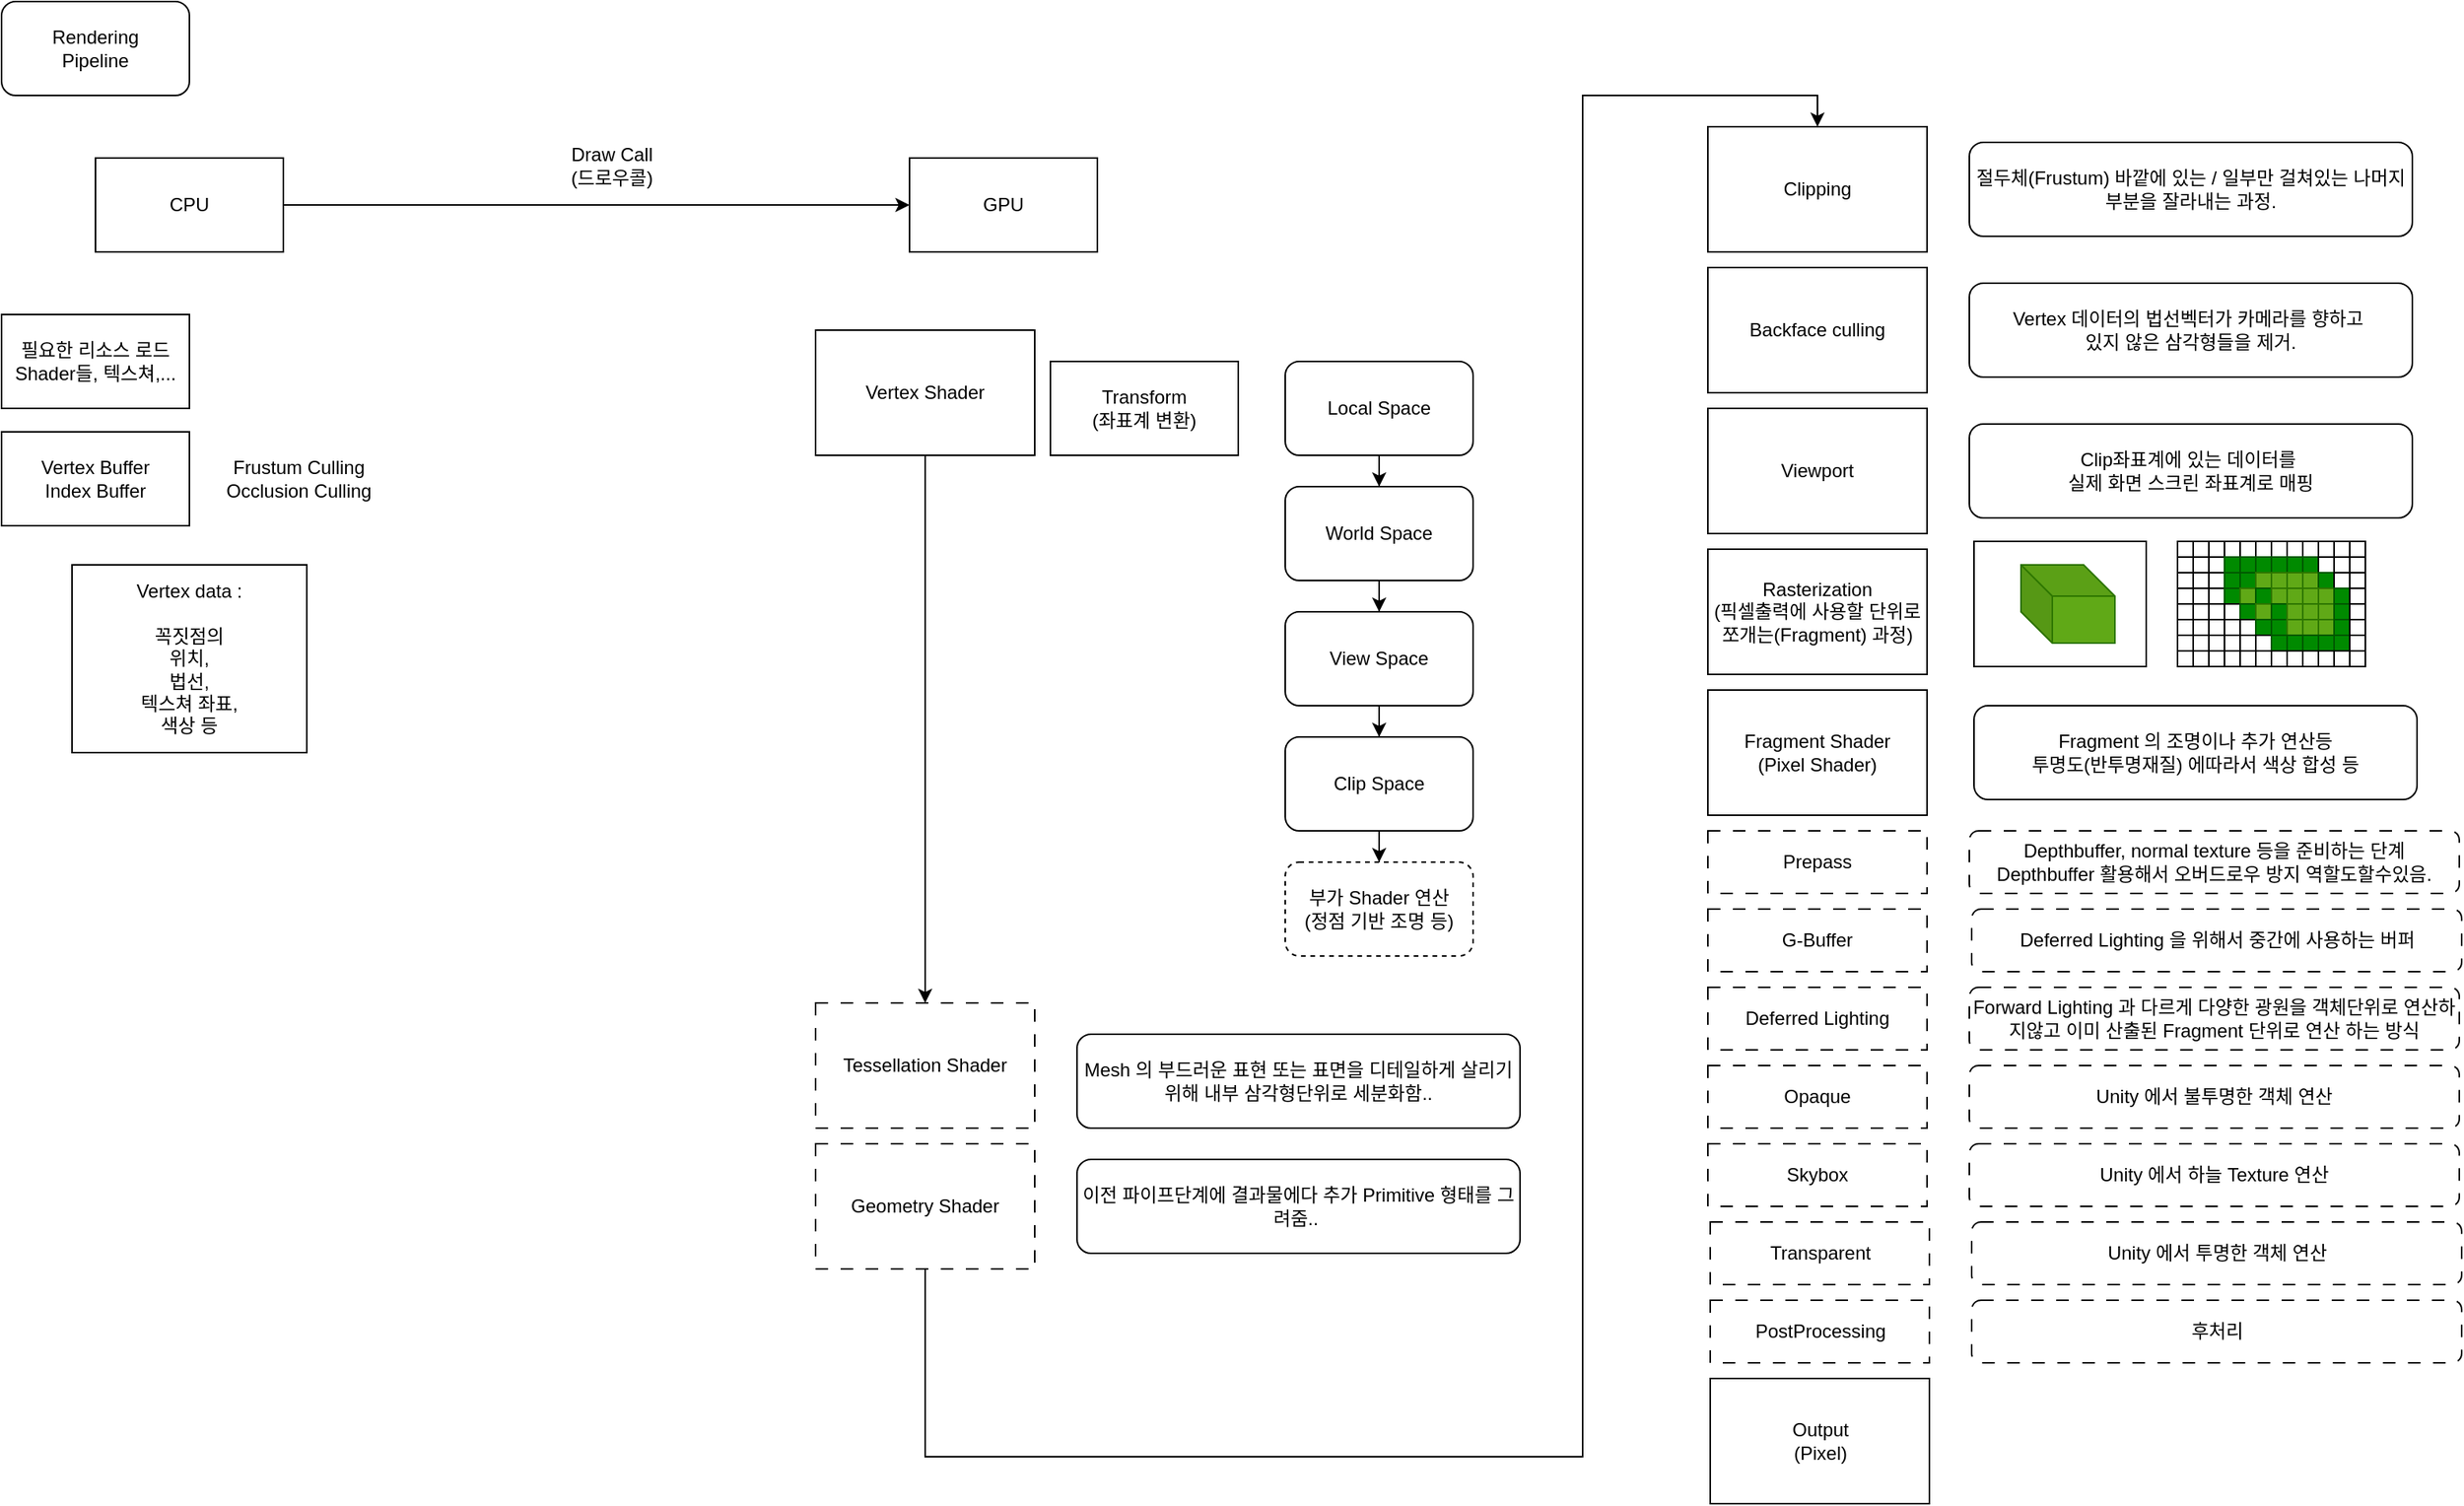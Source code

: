 <mxfile version="24.7.17">
  <diagram id="C5RBs43oDa-KdzZeNtuy" name="Page-1">
    <mxGraphModel dx="1034" dy="788" grid="1" gridSize="10" guides="1" tooltips="1" connect="1" arrows="1" fold="1" page="1" pageScale="1" pageWidth="827" pageHeight="1169" math="0" shadow="0">
      <root>
        <mxCell id="WIyWlLk6GJQsqaUBKTNV-0" />
        <mxCell id="WIyWlLk6GJQsqaUBKTNV-1" parent="WIyWlLk6GJQsqaUBKTNV-0" />
        <mxCell id="ShX5K6O42kokeJW_D6mE-34" value="" style="rounded=0;whiteSpace=wrap;html=1;" parent="WIyWlLk6GJQsqaUBKTNV-1" vertex="1">
          <mxGeometry x="1280" y="365" width="110" height="80" as="geometry" />
        </mxCell>
        <mxCell id="ShX5K6O42kokeJW_D6mE-0" value="Rendering&lt;div&gt;Pipeline&lt;/div&gt;" style="rounded=1;whiteSpace=wrap;html=1;" parent="WIyWlLk6GJQsqaUBKTNV-1" vertex="1">
          <mxGeometry x="20" y="20" width="120" height="60" as="geometry" />
        </mxCell>
        <mxCell id="ShX5K6O42kokeJW_D6mE-6" style="edgeStyle=orthogonalEdgeStyle;rounded=0;orthogonalLoop=1;jettySize=auto;html=1;entryX=0;entryY=0.5;entryDx=0;entryDy=0;" parent="WIyWlLk6GJQsqaUBKTNV-1" source="ShX5K6O42kokeJW_D6mE-1" target="ShX5K6O42kokeJW_D6mE-2" edge="1">
          <mxGeometry relative="1" as="geometry" />
        </mxCell>
        <mxCell id="ShX5K6O42kokeJW_D6mE-1" value="CPU" style="rounded=0;whiteSpace=wrap;html=1;" parent="WIyWlLk6GJQsqaUBKTNV-1" vertex="1">
          <mxGeometry x="80" y="120" width="120" height="60" as="geometry" />
        </mxCell>
        <mxCell id="ShX5K6O42kokeJW_D6mE-2" value="GPU" style="rounded=0;whiteSpace=wrap;html=1;" parent="WIyWlLk6GJQsqaUBKTNV-1" vertex="1">
          <mxGeometry x="600" y="120" width="120" height="60" as="geometry" />
        </mxCell>
        <mxCell id="ShX5K6O42kokeJW_D6mE-3" value="필요한 리소스 로드 Shader들, 텍스쳐,..." style="rounded=0;whiteSpace=wrap;html=1;" parent="WIyWlLk6GJQsqaUBKTNV-1" vertex="1">
          <mxGeometry x="20" y="220" width="120" height="60" as="geometry" />
        </mxCell>
        <mxCell id="ShX5K6O42kokeJW_D6mE-4" value="Vertex Buffer&lt;div&gt;Index Buffer&lt;/div&gt;" style="rounded=0;whiteSpace=wrap;html=1;" parent="WIyWlLk6GJQsqaUBKTNV-1" vertex="1">
          <mxGeometry x="20" y="295" width="120" height="60" as="geometry" />
        </mxCell>
        <mxCell id="ShX5K6O42kokeJW_D6mE-5" value="Frustum Culling&lt;div&gt;Occlusion Culling&lt;/div&gt;" style="text;html=1;align=center;verticalAlign=middle;whiteSpace=wrap;rounded=0;" parent="WIyWlLk6GJQsqaUBKTNV-1" vertex="1">
          <mxGeometry x="140" y="300" width="140" height="50" as="geometry" />
        </mxCell>
        <mxCell id="ShX5K6O42kokeJW_D6mE-7" value="Draw Call&lt;div&gt;(드로우콜)&lt;/div&gt;" style="text;html=1;align=center;verticalAlign=middle;whiteSpace=wrap;rounded=0;" parent="WIyWlLk6GJQsqaUBKTNV-1" vertex="1">
          <mxGeometry x="360" y="110" width="100" height="30" as="geometry" />
        </mxCell>
        <mxCell id="ShX5K6O42kokeJW_D6mE-149" style="edgeStyle=orthogonalEdgeStyle;rounded=0;orthogonalLoop=1;jettySize=auto;html=1;" parent="WIyWlLk6GJQsqaUBKTNV-1" source="ShX5K6O42kokeJW_D6mE-9" target="ShX5K6O42kokeJW_D6mE-22" edge="1">
          <mxGeometry relative="1" as="geometry" />
        </mxCell>
        <mxCell id="ShX5K6O42kokeJW_D6mE-9" value="Vertex Shader" style="rounded=0;whiteSpace=wrap;html=1;" parent="WIyWlLk6GJQsqaUBKTNV-1" vertex="1">
          <mxGeometry x="540" y="230" width="140" height="80" as="geometry" />
        </mxCell>
        <mxCell id="ShX5K6O42kokeJW_D6mE-11" value="&lt;div&gt;Vertex data :&lt;/div&gt;&lt;div&gt;&lt;br&gt;&lt;/div&gt;꼭짓점의&lt;div&gt;위치,&lt;/div&gt;&lt;div&gt;법선,&lt;/div&gt;&lt;div&gt;텍스쳐 좌표,&lt;/div&gt;&lt;div&gt;색상 등&lt;/div&gt;" style="rounded=0;whiteSpace=wrap;html=1;" parent="WIyWlLk6GJQsqaUBKTNV-1" vertex="1">
          <mxGeometry x="65" y="380" width="150" height="120" as="geometry" />
        </mxCell>
        <mxCell id="ShX5K6O42kokeJW_D6mE-12" value="Transform&lt;div&gt;(좌표계 변환)&lt;/div&gt;" style="rounded=0;whiteSpace=wrap;html=1;" parent="WIyWlLk6GJQsqaUBKTNV-1" vertex="1">
          <mxGeometry x="690" y="250" width="120" height="60" as="geometry" />
        </mxCell>
        <mxCell id="ShX5K6O42kokeJW_D6mE-15" style="edgeStyle=orthogonalEdgeStyle;rounded=0;orthogonalLoop=1;jettySize=auto;html=1;" parent="WIyWlLk6GJQsqaUBKTNV-1" source="ShX5K6O42kokeJW_D6mE-13" target="ShX5K6O42kokeJW_D6mE-14" edge="1">
          <mxGeometry relative="1" as="geometry" />
        </mxCell>
        <mxCell id="ShX5K6O42kokeJW_D6mE-13" value="Local Space" style="rounded=1;whiteSpace=wrap;html=1;" parent="WIyWlLk6GJQsqaUBKTNV-1" vertex="1">
          <mxGeometry x="840" y="250" width="120" height="60" as="geometry" />
        </mxCell>
        <mxCell id="ShX5K6O42kokeJW_D6mE-17" style="edgeStyle=orthogonalEdgeStyle;rounded=0;orthogonalLoop=1;jettySize=auto;html=1;" parent="WIyWlLk6GJQsqaUBKTNV-1" source="ShX5K6O42kokeJW_D6mE-14" target="ShX5K6O42kokeJW_D6mE-16" edge="1">
          <mxGeometry relative="1" as="geometry" />
        </mxCell>
        <mxCell id="ShX5K6O42kokeJW_D6mE-14" value="World Space" style="rounded=1;whiteSpace=wrap;html=1;" parent="WIyWlLk6GJQsqaUBKTNV-1" vertex="1">
          <mxGeometry x="840" y="330" width="120" height="60" as="geometry" />
        </mxCell>
        <mxCell id="ShX5K6O42kokeJW_D6mE-19" style="edgeStyle=orthogonalEdgeStyle;rounded=0;orthogonalLoop=1;jettySize=auto;html=1;entryX=0.5;entryY=0;entryDx=0;entryDy=0;" parent="WIyWlLk6GJQsqaUBKTNV-1" source="ShX5K6O42kokeJW_D6mE-16" target="ShX5K6O42kokeJW_D6mE-18" edge="1">
          <mxGeometry relative="1" as="geometry" />
        </mxCell>
        <mxCell id="ShX5K6O42kokeJW_D6mE-16" value="View Space" style="rounded=1;whiteSpace=wrap;html=1;" parent="WIyWlLk6GJQsqaUBKTNV-1" vertex="1">
          <mxGeometry x="840" y="410" width="120" height="60" as="geometry" />
        </mxCell>
        <mxCell id="ShX5K6O42kokeJW_D6mE-21" style="edgeStyle=orthogonalEdgeStyle;rounded=0;orthogonalLoop=1;jettySize=auto;html=1;" parent="WIyWlLk6GJQsqaUBKTNV-1" source="ShX5K6O42kokeJW_D6mE-18" target="ShX5K6O42kokeJW_D6mE-20" edge="1">
          <mxGeometry relative="1" as="geometry" />
        </mxCell>
        <mxCell id="ShX5K6O42kokeJW_D6mE-18" value="Clip Space" style="rounded=1;whiteSpace=wrap;html=1;" parent="WIyWlLk6GJQsqaUBKTNV-1" vertex="1">
          <mxGeometry x="840" y="490" width="120" height="60" as="geometry" />
        </mxCell>
        <mxCell id="ShX5K6O42kokeJW_D6mE-20" value="부가 Shader 연산&lt;div&gt;(정점 기반 조명 등)&lt;/div&gt;" style="rounded=1;whiteSpace=wrap;html=1;dashed=1;" parent="WIyWlLk6GJQsqaUBKTNV-1" vertex="1">
          <mxGeometry x="840" y="570" width="120" height="60" as="geometry" />
        </mxCell>
        <mxCell id="ShX5K6O42kokeJW_D6mE-22" value="Tessellation Shader" style="rounded=0;whiteSpace=wrap;html=1;dashed=1;dashPattern=8 8;" parent="WIyWlLk6GJQsqaUBKTNV-1" vertex="1">
          <mxGeometry x="540" y="660" width="140" height="80" as="geometry" />
        </mxCell>
        <mxCell id="ShX5K6O42kokeJW_D6mE-23" value="Mesh 의 부드러운 표현 또는 표면을 디테일하게 살리기위해 내부 삼각형단위로 세분화함.." style="rounded=1;whiteSpace=wrap;html=1;" parent="WIyWlLk6GJQsqaUBKTNV-1" vertex="1">
          <mxGeometry x="707" y="680" width="283" height="60" as="geometry" />
        </mxCell>
        <mxCell id="ShX5K6O42kokeJW_D6mE-150" style="edgeStyle=orthogonalEdgeStyle;rounded=0;orthogonalLoop=1;jettySize=auto;html=1;entryX=0.5;entryY=0;entryDx=0;entryDy=0;" parent="WIyWlLk6GJQsqaUBKTNV-1" source="ShX5K6O42kokeJW_D6mE-24" target="ShX5K6O42kokeJW_D6mE-26" edge="1">
          <mxGeometry relative="1" as="geometry">
            <Array as="points">
              <mxPoint x="610" y="950" />
              <mxPoint x="1030" y="950" />
              <mxPoint x="1030" y="80" />
              <mxPoint x="1180" y="80" />
            </Array>
          </mxGeometry>
        </mxCell>
        <mxCell id="ShX5K6O42kokeJW_D6mE-24" value="Geometry Shader" style="rounded=0;whiteSpace=wrap;html=1;dashed=1;dashPattern=8 8;" parent="WIyWlLk6GJQsqaUBKTNV-1" vertex="1">
          <mxGeometry x="540" y="750" width="140" height="80" as="geometry" />
        </mxCell>
        <mxCell id="ShX5K6O42kokeJW_D6mE-25" value="이전 파이프단계에 결과물에다 추가 Primitive 형태를 그려줌..&amp;nbsp;" style="rounded=1;whiteSpace=wrap;html=1;" parent="WIyWlLk6GJQsqaUBKTNV-1" vertex="1">
          <mxGeometry x="707" y="760" width="283" height="60" as="geometry" />
        </mxCell>
        <mxCell id="ShX5K6O42kokeJW_D6mE-26" value="Clipping" style="rounded=0;whiteSpace=wrap;html=1;" parent="WIyWlLk6GJQsqaUBKTNV-1" vertex="1">
          <mxGeometry x="1110" y="100" width="140" height="80" as="geometry" />
        </mxCell>
        <mxCell id="ShX5K6O42kokeJW_D6mE-27" value="절두체(Frustum) 바깥에 있는 / 일부만 걸쳐있는 나머지 부분을 잘라내는 과정." style="rounded=1;whiteSpace=wrap;html=1;" parent="WIyWlLk6GJQsqaUBKTNV-1" vertex="1">
          <mxGeometry x="1277" y="110" width="283" height="60" as="geometry" />
        </mxCell>
        <mxCell id="ShX5K6O42kokeJW_D6mE-28" value="Backface culling" style="rounded=0;whiteSpace=wrap;html=1;" parent="WIyWlLk6GJQsqaUBKTNV-1" vertex="1">
          <mxGeometry x="1110" y="190" width="140" height="80" as="geometry" />
        </mxCell>
        <mxCell id="ShX5K6O42kokeJW_D6mE-29" value="Vertex 데이터의 법선벡터가 카메라를 향하고&amp;nbsp;&lt;div&gt;있지 않은 삼각형들을 제거.&lt;/div&gt;" style="rounded=1;whiteSpace=wrap;html=1;" parent="WIyWlLk6GJQsqaUBKTNV-1" vertex="1">
          <mxGeometry x="1277" y="200" width="283" height="60" as="geometry" />
        </mxCell>
        <mxCell id="ShX5K6O42kokeJW_D6mE-30" value="Viewport" style="rounded=0;whiteSpace=wrap;html=1;" parent="WIyWlLk6GJQsqaUBKTNV-1" vertex="1">
          <mxGeometry x="1110" y="280" width="140" height="80" as="geometry" />
        </mxCell>
        <mxCell id="ShX5K6O42kokeJW_D6mE-31" value="Clip좌표계에 있는 데이터를&amp;nbsp;&lt;div&gt;실제 화면 스크린 좌표계로 매핑&lt;/div&gt;" style="rounded=1;whiteSpace=wrap;html=1;" parent="WIyWlLk6GJQsqaUBKTNV-1" vertex="1">
          <mxGeometry x="1277" y="290" width="283" height="60" as="geometry" />
        </mxCell>
        <mxCell id="ShX5K6O42kokeJW_D6mE-32" value="Rasterization&lt;div&gt;(픽셀출력에 사용할 단위로 쪼개는(Fragment) 과정)&lt;/div&gt;" style="rounded=0;whiteSpace=wrap;html=1;" parent="WIyWlLk6GJQsqaUBKTNV-1" vertex="1">
          <mxGeometry x="1110" y="370" width="140" height="80" as="geometry" />
        </mxCell>
        <mxCell id="ShX5K6O42kokeJW_D6mE-33" value="" style="shape=cube;whiteSpace=wrap;html=1;boundedLbl=1;backgroundOutline=1;darkOpacity=0.05;darkOpacity2=0.1;size=20;fillColor=#60a917;fontColor=#ffffff;strokeColor=#2D7600;" parent="WIyWlLk6GJQsqaUBKTNV-1" vertex="1">
          <mxGeometry x="1310" y="380" width="60" height="50" as="geometry" />
        </mxCell>
        <mxCell id="ShX5K6O42kokeJW_D6mE-35" value="" style="whiteSpace=wrap;html=1;aspect=fixed;" parent="WIyWlLk6GJQsqaUBKTNV-1" vertex="1">
          <mxGeometry x="1410" y="365" width="10" height="10" as="geometry" />
        </mxCell>
        <mxCell id="ShX5K6O42kokeJW_D6mE-36" value="" style="whiteSpace=wrap;html=1;aspect=fixed;" parent="WIyWlLk6GJQsqaUBKTNV-1" vertex="1">
          <mxGeometry x="1420" y="365" width="10" height="10" as="geometry" />
        </mxCell>
        <mxCell id="ShX5K6O42kokeJW_D6mE-37" value="" style="whiteSpace=wrap;html=1;aspect=fixed;" parent="WIyWlLk6GJQsqaUBKTNV-1" vertex="1">
          <mxGeometry x="1430" y="365" width="10" height="10" as="geometry" />
        </mxCell>
        <mxCell id="ShX5K6O42kokeJW_D6mE-38" value="" style="whiteSpace=wrap;html=1;aspect=fixed;" parent="WIyWlLk6GJQsqaUBKTNV-1" vertex="1">
          <mxGeometry x="1440" y="365" width="10" height="10" as="geometry" />
        </mxCell>
        <mxCell id="ShX5K6O42kokeJW_D6mE-39" value="" style="whiteSpace=wrap;html=1;aspect=fixed;" parent="WIyWlLk6GJQsqaUBKTNV-1" vertex="1">
          <mxGeometry x="1450" y="365" width="10" height="10" as="geometry" />
        </mxCell>
        <mxCell id="ShX5K6O42kokeJW_D6mE-40" value="" style="whiteSpace=wrap;html=1;aspect=fixed;" parent="WIyWlLk6GJQsqaUBKTNV-1" vertex="1">
          <mxGeometry x="1460" y="365" width="10" height="10" as="geometry" />
        </mxCell>
        <mxCell id="ShX5K6O42kokeJW_D6mE-41" value="" style="whiteSpace=wrap;html=1;aspect=fixed;" parent="WIyWlLk6GJQsqaUBKTNV-1" vertex="1">
          <mxGeometry x="1470" y="365" width="10" height="10" as="geometry" />
        </mxCell>
        <mxCell id="ShX5K6O42kokeJW_D6mE-42" value="" style="whiteSpace=wrap;html=1;aspect=fixed;" parent="WIyWlLk6GJQsqaUBKTNV-1" vertex="1">
          <mxGeometry x="1480" y="365" width="10" height="10" as="geometry" />
        </mxCell>
        <mxCell id="ShX5K6O42kokeJW_D6mE-43" value="" style="whiteSpace=wrap;html=1;aspect=fixed;" parent="WIyWlLk6GJQsqaUBKTNV-1" vertex="1">
          <mxGeometry x="1490" y="365" width="10" height="10" as="geometry" />
        </mxCell>
        <mxCell id="ShX5K6O42kokeJW_D6mE-44" value="" style="whiteSpace=wrap;html=1;aspect=fixed;" parent="WIyWlLk6GJQsqaUBKTNV-1" vertex="1">
          <mxGeometry x="1500" y="365" width="10" height="10" as="geometry" />
        </mxCell>
        <mxCell id="ShX5K6O42kokeJW_D6mE-45" value="" style="whiteSpace=wrap;html=1;aspect=fixed;" parent="WIyWlLk6GJQsqaUBKTNV-1" vertex="1">
          <mxGeometry x="1510" y="365" width="10" height="10" as="geometry" />
        </mxCell>
        <mxCell id="ShX5K6O42kokeJW_D6mE-46" value="" style="whiteSpace=wrap;html=1;aspect=fixed;" parent="WIyWlLk6GJQsqaUBKTNV-1" vertex="1">
          <mxGeometry x="1520" y="365" width="10" height="10" as="geometry" />
        </mxCell>
        <mxCell id="ShX5K6O42kokeJW_D6mE-47" value="" style="whiteSpace=wrap;html=1;aspect=fixed;" parent="WIyWlLk6GJQsqaUBKTNV-1" vertex="1">
          <mxGeometry x="1410" y="375" width="10" height="10" as="geometry" />
        </mxCell>
        <mxCell id="ShX5K6O42kokeJW_D6mE-48" value="" style="whiteSpace=wrap;html=1;aspect=fixed;" parent="WIyWlLk6GJQsqaUBKTNV-1" vertex="1">
          <mxGeometry x="1420" y="375" width="10" height="10" as="geometry" />
        </mxCell>
        <mxCell id="ShX5K6O42kokeJW_D6mE-49" value="" style="whiteSpace=wrap;html=1;aspect=fixed;" parent="WIyWlLk6GJQsqaUBKTNV-1" vertex="1">
          <mxGeometry x="1430" y="375" width="10" height="10" as="geometry" />
        </mxCell>
        <mxCell id="ShX5K6O42kokeJW_D6mE-50" value="" style="whiteSpace=wrap;html=1;aspect=fixed;fillColor=#008a00;fontColor=#ffffff;strokeColor=#005700;" parent="WIyWlLk6GJQsqaUBKTNV-1" vertex="1">
          <mxGeometry x="1440" y="375" width="10" height="10" as="geometry" />
        </mxCell>
        <mxCell id="ShX5K6O42kokeJW_D6mE-51" value="" style="whiteSpace=wrap;html=1;aspect=fixed;fillColor=#008a00;fontColor=#ffffff;strokeColor=#005700;" parent="WIyWlLk6GJQsqaUBKTNV-1" vertex="1">
          <mxGeometry x="1450" y="375" width="10" height="10" as="geometry" />
        </mxCell>
        <mxCell id="ShX5K6O42kokeJW_D6mE-52" value="" style="whiteSpace=wrap;html=1;aspect=fixed;fillColor=#008a00;fontColor=#ffffff;strokeColor=#005700;" parent="WIyWlLk6GJQsqaUBKTNV-1" vertex="1">
          <mxGeometry x="1460" y="375" width="10" height="10" as="geometry" />
        </mxCell>
        <mxCell id="ShX5K6O42kokeJW_D6mE-53" value="" style="whiteSpace=wrap;html=1;aspect=fixed;fillColor=#008a00;fontColor=#ffffff;strokeColor=#005700;" parent="WIyWlLk6GJQsqaUBKTNV-1" vertex="1">
          <mxGeometry x="1470" y="375" width="10" height="10" as="geometry" />
        </mxCell>
        <mxCell id="ShX5K6O42kokeJW_D6mE-54" value="" style="whiteSpace=wrap;html=1;aspect=fixed;fillColor=#008a00;fontColor=#ffffff;strokeColor=#005700;" parent="WIyWlLk6GJQsqaUBKTNV-1" vertex="1">
          <mxGeometry x="1480" y="375" width="10" height="10" as="geometry" />
        </mxCell>
        <mxCell id="ShX5K6O42kokeJW_D6mE-55" value="" style="whiteSpace=wrap;html=1;aspect=fixed;fillColor=#008a00;fontColor=#ffffff;strokeColor=#005700;" parent="WIyWlLk6GJQsqaUBKTNV-1" vertex="1">
          <mxGeometry x="1490" y="375" width="10" height="10" as="geometry" />
        </mxCell>
        <mxCell id="ShX5K6O42kokeJW_D6mE-56" value="" style="whiteSpace=wrap;html=1;aspect=fixed;" parent="WIyWlLk6GJQsqaUBKTNV-1" vertex="1">
          <mxGeometry x="1500" y="375" width="10" height="10" as="geometry" />
        </mxCell>
        <mxCell id="ShX5K6O42kokeJW_D6mE-57" value="" style="whiteSpace=wrap;html=1;aspect=fixed;" parent="WIyWlLk6GJQsqaUBKTNV-1" vertex="1">
          <mxGeometry x="1510" y="375" width="10" height="10" as="geometry" />
        </mxCell>
        <mxCell id="ShX5K6O42kokeJW_D6mE-58" value="" style="whiteSpace=wrap;html=1;aspect=fixed;" parent="WIyWlLk6GJQsqaUBKTNV-1" vertex="1">
          <mxGeometry x="1520" y="375" width="10" height="10" as="geometry" />
        </mxCell>
        <mxCell id="ShX5K6O42kokeJW_D6mE-59" value="" style="whiteSpace=wrap;html=1;aspect=fixed;" parent="WIyWlLk6GJQsqaUBKTNV-1" vertex="1">
          <mxGeometry x="1410" y="385" width="10" height="10" as="geometry" />
        </mxCell>
        <mxCell id="ShX5K6O42kokeJW_D6mE-60" value="" style="whiteSpace=wrap;html=1;aspect=fixed;" parent="WIyWlLk6GJQsqaUBKTNV-1" vertex="1">
          <mxGeometry x="1420" y="385" width="10" height="10" as="geometry" />
        </mxCell>
        <mxCell id="ShX5K6O42kokeJW_D6mE-61" value="" style="whiteSpace=wrap;html=1;aspect=fixed;" parent="WIyWlLk6GJQsqaUBKTNV-1" vertex="1">
          <mxGeometry x="1430" y="385" width="10" height="10" as="geometry" />
        </mxCell>
        <mxCell id="ShX5K6O42kokeJW_D6mE-62" value="" style="whiteSpace=wrap;html=1;aspect=fixed;fillColor=#008a00;fontColor=#ffffff;strokeColor=#005700;" parent="WIyWlLk6GJQsqaUBKTNV-1" vertex="1">
          <mxGeometry x="1440" y="385" width="10" height="10" as="geometry" />
        </mxCell>
        <mxCell id="ShX5K6O42kokeJW_D6mE-63" value="" style="whiteSpace=wrap;html=1;aspect=fixed;fillColor=#008a00;fontColor=#ffffff;strokeColor=#005700;" parent="WIyWlLk6GJQsqaUBKTNV-1" vertex="1">
          <mxGeometry x="1450" y="385" width="10" height="10" as="geometry" />
        </mxCell>
        <mxCell id="ShX5K6O42kokeJW_D6mE-64" value="" style="whiteSpace=wrap;html=1;aspect=fixed;fillColor=#60a917;fontColor=#ffffff;strokeColor=#2D7600;" parent="WIyWlLk6GJQsqaUBKTNV-1" vertex="1">
          <mxGeometry x="1460" y="385" width="10" height="10" as="geometry" />
        </mxCell>
        <mxCell id="ShX5K6O42kokeJW_D6mE-65" value="" style="whiteSpace=wrap;html=1;aspect=fixed;fillColor=#60a917;fontColor=#ffffff;strokeColor=#2D7600;" parent="WIyWlLk6GJQsqaUBKTNV-1" vertex="1">
          <mxGeometry x="1470" y="385" width="10" height="10" as="geometry" />
        </mxCell>
        <mxCell id="ShX5K6O42kokeJW_D6mE-66" value="" style="whiteSpace=wrap;html=1;aspect=fixed;fillColor=#60a917;fontColor=#ffffff;strokeColor=#2D7600;" parent="WIyWlLk6GJQsqaUBKTNV-1" vertex="1">
          <mxGeometry x="1480" y="385" width="10" height="10" as="geometry" />
        </mxCell>
        <mxCell id="ShX5K6O42kokeJW_D6mE-67" value="" style="whiteSpace=wrap;html=1;aspect=fixed;fillColor=#60a917;fontColor=#ffffff;strokeColor=#2D7600;" parent="WIyWlLk6GJQsqaUBKTNV-1" vertex="1">
          <mxGeometry x="1490" y="385" width="10" height="10" as="geometry" />
        </mxCell>
        <mxCell id="ShX5K6O42kokeJW_D6mE-68" value="" style="whiteSpace=wrap;html=1;aspect=fixed;fillColor=#008a00;fontColor=#ffffff;strokeColor=#005700;" parent="WIyWlLk6GJQsqaUBKTNV-1" vertex="1">
          <mxGeometry x="1500" y="385" width="10" height="10" as="geometry" />
        </mxCell>
        <mxCell id="ShX5K6O42kokeJW_D6mE-69" value="" style="whiteSpace=wrap;html=1;aspect=fixed;" parent="WIyWlLk6GJQsqaUBKTNV-1" vertex="1">
          <mxGeometry x="1510" y="385" width="10" height="10" as="geometry" />
        </mxCell>
        <mxCell id="ShX5K6O42kokeJW_D6mE-70" value="" style="whiteSpace=wrap;html=1;aspect=fixed;" parent="WIyWlLk6GJQsqaUBKTNV-1" vertex="1">
          <mxGeometry x="1520" y="385" width="10" height="10" as="geometry" />
        </mxCell>
        <mxCell id="ShX5K6O42kokeJW_D6mE-71" value="" style="whiteSpace=wrap;html=1;aspect=fixed;" parent="WIyWlLk6GJQsqaUBKTNV-1" vertex="1">
          <mxGeometry x="1410" y="395" width="10" height="10" as="geometry" />
        </mxCell>
        <mxCell id="ShX5K6O42kokeJW_D6mE-72" value="" style="whiteSpace=wrap;html=1;aspect=fixed;" parent="WIyWlLk6GJQsqaUBKTNV-1" vertex="1">
          <mxGeometry x="1420" y="395" width="10" height="10" as="geometry" />
        </mxCell>
        <mxCell id="ShX5K6O42kokeJW_D6mE-73" value="" style="whiteSpace=wrap;html=1;aspect=fixed;" parent="WIyWlLk6GJQsqaUBKTNV-1" vertex="1">
          <mxGeometry x="1430" y="395" width="10" height="10" as="geometry" />
        </mxCell>
        <mxCell id="ShX5K6O42kokeJW_D6mE-74" value="" style="whiteSpace=wrap;html=1;aspect=fixed;fillColor=#008a00;fontColor=#ffffff;strokeColor=#005700;" parent="WIyWlLk6GJQsqaUBKTNV-1" vertex="1">
          <mxGeometry x="1440" y="395" width="10" height="10" as="geometry" />
        </mxCell>
        <mxCell id="ShX5K6O42kokeJW_D6mE-75" value="" style="whiteSpace=wrap;html=1;aspect=fixed;fillColor=#60a917;fontColor=#ffffff;strokeColor=#2D7600;" parent="WIyWlLk6GJQsqaUBKTNV-1" vertex="1">
          <mxGeometry x="1450" y="395" width="10" height="10" as="geometry" />
        </mxCell>
        <mxCell id="ShX5K6O42kokeJW_D6mE-76" value="" style="whiteSpace=wrap;html=1;aspect=fixed;fillColor=#008a00;fontColor=#ffffff;strokeColor=#005700;" parent="WIyWlLk6GJQsqaUBKTNV-1" vertex="1">
          <mxGeometry x="1460" y="395" width="10" height="10" as="geometry" />
        </mxCell>
        <mxCell id="ShX5K6O42kokeJW_D6mE-77" value="" style="whiteSpace=wrap;html=1;aspect=fixed;fillColor=#60a917;fontColor=#ffffff;strokeColor=#2D7600;" parent="WIyWlLk6GJQsqaUBKTNV-1" vertex="1">
          <mxGeometry x="1470" y="395" width="10" height="10" as="geometry" />
        </mxCell>
        <mxCell id="ShX5K6O42kokeJW_D6mE-78" value="" style="whiteSpace=wrap;html=1;aspect=fixed;fillColor=#60a917;fontColor=#ffffff;strokeColor=#2D7600;" parent="WIyWlLk6GJQsqaUBKTNV-1" vertex="1">
          <mxGeometry x="1480" y="395" width="10" height="10" as="geometry" />
        </mxCell>
        <mxCell id="ShX5K6O42kokeJW_D6mE-79" value="" style="whiteSpace=wrap;html=1;aspect=fixed;fillColor=#60a917;fontColor=#ffffff;strokeColor=#2D7600;" parent="WIyWlLk6GJQsqaUBKTNV-1" vertex="1">
          <mxGeometry x="1490" y="395" width="10" height="10" as="geometry" />
        </mxCell>
        <mxCell id="ShX5K6O42kokeJW_D6mE-80" value="" style="whiteSpace=wrap;html=1;aspect=fixed;fillColor=#60a917;fontColor=#ffffff;strokeColor=#2D7600;" parent="WIyWlLk6GJQsqaUBKTNV-1" vertex="1">
          <mxGeometry x="1500" y="395" width="10" height="10" as="geometry" />
        </mxCell>
        <mxCell id="ShX5K6O42kokeJW_D6mE-81" value="" style="whiteSpace=wrap;html=1;aspect=fixed;fillColor=#008a00;fontColor=#ffffff;strokeColor=#005700;" parent="WIyWlLk6GJQsqaUBKTNV-1" vertex="1">
          <mxGeometry x="1510" y="395" width="10" height="10" as="geometry" />
        </mxCell>
        <mxCell id="ShX5K6O42kokeJW_D6mE-82" value="" style="whiteSpace=wrap;html=1;aspect=fixed;" parent="WIyWlLk6GJQsqaUBKTNV-1" vertex="1">
          <mxGeometry x="1520" y="395" width="10" height="10" as="geometry" />
        </mxCell>
        <mxCell id="ShX5K6O42kokeJW_D6mE-83" value="" style="whiteSpace=wrap;html=1;aspect=fixed;" parent="WIyWlLk6GJQsqaUBKTNV-1" vertex="1">
          <mxGeometry x="1410" y="405" width="10" height="10" as="geometry" />
        </mxCell>
        <mxCell id="ShX5K6O42kokeJW_D6mE-84" value="" style="whiteSpace=wrap;html=1;aspect=fixed;" parent="WIyWlLk6GJQsqaUBKTNV-1" vertex="1">
          <mxGeometry x="1420" y="405" width="10" height="10" as="geometry" />
        </mxCell>
        <mxCell id="ShX5K6O42kokeJW_D6mE-85" value="" style="whiteSpace=wrap;html=1;aspect=fixed;" parent="WIyWlLk6GJQsqaUBKTNV-1" vertex="1">
          <mxGeometry x="1430" y="405" width="10" height="10" as="geometry" />
        </mxCell>
        <mxCell id="ShX5K6O42kokeJW_D6mE-86" value="" style="whiteSpace=wrap;html=1;aspect=fixed;" parent="WIyWlLk6GJQsqaUBKTNV-1" vertex="1">
          <mxGeometry x="1440" y="405" width="10" height="10" as="geometry" />
        </mxCell>
        <mxCell id="ShX5K6O42kokeJW_D6mE-87" value="" style="whiteSpace=wrap;html=1;aspect=fixed;fillColor=#008a00;fontColor=#ffffff;strokeColor=#005700;" parent="WIyWlLk6GJQsqaUBKTNV-1" vertex="1">
          <mxGeometry x="1450" y="405" width="10" height="10" as="geometry" />
        </mxCell>
        <mxCell id="ShX5K6O42kokeJW_D6mE-88" value="" style="whiteSpace=wrap;html=1;aspect=fixed;fillColor=#60a917;fontColor=#ffffff;strokeColor=#2D7600;" parent="WIyWlLk6GJQsqaUBKTNV-1" vertex="1">
          <mxGeometry x="1460" y="405" width="10" height="10" as="geometry" />
        </mxCell>
        <mxCell id="ShX5K6O42kokeJW_D6mE-89" value="" style="whiteSpace=wrap;html=1;aspect=fixed;fillColor=#008a00;fontColor=#ffffff;strokeColor=#005700;" parent="WIyWlLk6GJQsqaUBKTNV-1" vertex="1">
          <mxGeometry x="1470" y="405" width="10" height="10" as="geometry" />
        </mxCell>
        <mxCell id="ShX5K6O42kokeJW_D6mE-90" value="" style="whiteSpace=wrap;html=1;aspect=fixed;fillColor=#60a917;fontColor=#ffffff;strokeColor=#2D7600;" parent="WIyWlLk6GJQsqaUBKTNV-1" vertex="1">
          <mxGeometry x="1480" y="405" width="10" height="10" as="geometry" />
        </mxCell>
        <mxCell id="ShX5K6O42kokeJW_D6mE-91" value="" style="whiteSpace=wrap;html=1;aspect=fixed;fillColor=#60a917;fontColor=#ffffff;strokeColor=#2D7600;" parent="WIyWlLk6GJQsqaUBKTNV-1" vertex="1">
          <mxGeometry x="1490" y="405" width="10" height="10" as="geometry" />
        </mxCell>
        <mxCell id="ShX5K6O42kokeJW_D6mE-92" value="" style="whiteSpace=wrap;html=1;aspect=fixed;fillColor=#60a917;fontColor=#ffffff;strokeColor=#2D7600;" parent="WIyWlLk6GJQsqaUBKTNV-1" vertex="1">
          <mxGeometry x="1500" y="405" width="10" height="10" as="geometry" />
        </mxCell>
        <mxCell id="ShX5K6O42kokeJW_D6mE-93" value="" style="whiteSpace=wrap;html=1;aspect=fixed;fillColor=#008a00;fontColor=#ffffff;strokeColor=#005700;" parent="WIyWlLk6GJQsqaUBKTNV-1" vertex="1">
          <mxGeometry x="1510" y="405" width="10" height="10" as="geometry" />
        </mxCell>
        <mxCell id="ShX5K6O42kokeJW_D6mE-94" value="" style="whiteSpace=wrap;html=1;aspect=fixed;" parent="WIyWlLk6GJQsqaUBKTNV-1" vertex="1">
          <mxGeometry x="1520" y="405" width="10" height="10" as="geometry" />
        </mxCell>
        <mxCell id="ShX5K6O42kokeJW_D6mE-95" value="" style="whiteSpace=wrap;html=1;aspect=fixed;" parent="WIyWlLk6GJQsqaUBKTNV-1" vertex="1">
          <mxGeometry x="1410" y="415" width="10" height="10" as="geometry" />
        </mxCell>
        <mxCell id="ShX5K6O42kokeJW_D6mE-96" value="" style="whiteSpace=wrap;html=1;aspect=fixed;" parent="WIyWlLk6GJQsqaUBKTNV-1" vertex="1">
          <mxGeometry x="1420" y="415" width="10" height="10" as="geometry" />
        </mxCell>
        <mxCell id="ShX5K6O42kokeJW_D6mE-97" value="" style="whiteSpace=wrap;html=1;aspect=fixed;" parent="WIyWlLk6GJQsqaUBKTNV-1" vertex="1">
          <mxGeometry x="1430" y="415" width="10" height="10" as="geometry" />
        </mxCell>
        <mxCell id="ShX5K6O42kokeJW_D6mE-98" value="" style="whiteSpace=wrap;html=1;aspect=fixed;" parent="WIyWlLk6GJQsqaUBKTNV-1" vertex="1">
          <mxGeometry x="1440" y="415" width="10" height="10" as="geometry" />
        </mxCell>
        <mxCell id="ShX5K6O42kokeJW_D6mE-99" value="" style="whiteSpace=wrap;html=1;aspect=fixed;" parent="WIyWlLk6GJQsqaUBKTNV-1" vertex="1">
          <mxGeometry x="1450" y="415" width="10" height="10" as="geometry" />
        </mxCell>
        <mxCell id="ShX5K6O42kokeJW_D6mE-100" value="" style="whiteSpace=wrap;html=1;aspect=fixed;fillColor=#008a00;fontColor=#ffffff;strokeColor=#005700;" parent="WIyWlLk6GJQsqaUBKTNV-1" vertex="1">
          <mxGeometry x="1460" y="415" width="10" height="10" as="geometry" />
        </mxCell>
        <mxCell id="ShX5K6O42kokeJW_D6mE-101" value="" style="whiteSpace=wrap;html=1;aspect=fixed;fillColor=#008a00;fontColor=#ffffff;strokeColor=#005700;" parent="WIyWlLk6GJQsqaUBKTNV-1" vertex="1">
          <mxGeometry x="1470" y="415" width="10" height="10" as="geometry" />
        </mxCell>
        <mxCell id="ShX5K6O42kokeJW_D6mE-102" value="" style="whiteSpace=wrap;html=1;aspect=fixed;fillColor=#60a917;fontColor=#ffffff;strokeColor=#2D7600;" parent="WIyWlLk6GJQsqaUBKTNV-1" vertex="1">
          <mxGeometry x="1480" y="415" width="10" height="10" as="geometry" />
        </mxCell>
        <mxCell id="ShX5K6O42kokeJW_D6mE-103" value="" style="whiteSpace=wrap;html=1;aspect=fixed;fillColor=#60a917;fontColor=#ffffff;strokeColor=#2D7600;" parent="WIyWlLk6GJQsqaUBKTNV-1" vertex="1">
          <mxGeometry x="1490" y="415" width="10" height="10" as="geometry" />
        </mxCell>
        <mxCell id="ShX5K6O42kokeJW_D6mE-104" value="" style="whiteSpace=wrap;html=1;aspect=fixed;fillColor=#60a917;fontColor=#ffffff;strokeColor=#2D7600;" parent="WIyWlLk6GJQsqaUBKTNV-1" vertex="1">
          <mxGeometry x="1500" y="415" width="10" height="10" as="geometry" />
        </mxCell>
        <mxCell id="ShX5K6O42kokeJW_D6mE-105" value="" style="whiteSpace=wrap;html=1;aspect=fixed;fillColor=#008a00;fontColor=#ffffff;strokeColor=#005700;" parent="WIyWlLk6GJQsqaUBKTNV-1" vertex="1">
          <mxGeometry x="1510" y="415" width="10" height="10" as="geometry" />
        </mxCell>
        <mxCell id="ShX5K6O42kokeJW_D6mE-106" value="" style="whiteSpace=wrap;html=1;aspect=fixed;" parent="WIyWlLk6GJQsqaUBKTNV-1" vertex="1">
          <mxGeometry x="1520" y="415" width="10" height="10" as="geometry" />
        </mxCell>
        <mxCell id="ShX5K6O42kokeJW_D6mE-107" value="" style="whiteSpace=wrap;html=1;aspect=fixed;" parent="WIyWlLk6GJQsqaUBKTNV-1" vertex="1">
          <mxGeometry x="1410" y="425" width="10" height="10" as="geometry" />
        </mxCell>
        <mxCell id="ShX5K6O42kokeJW_D6mE-108" value="" style="whiteSpace=wrap;html=1;aspect=fixed;" parent="WIyWlLk6GJQsqaUBKTNV-1" vertex="1">
          <mxGeometry x="1420" y="425" width="10" height="10" as="geometry" />
        </mxCell>
        <mxCell id="ShX5K6O42kokeJW_D6mE-109" value="" style="whiteSpace=wrap;html=1;aspect=fixed;" parent="WIyWlLk6GJQsqaUBKTNV-1" vertex="1">
          <mxGeometry x="1430" y="425" width="10" height="10" as="geometry" />
        </mxCell>
        <mxCell id="ShX5K6O42kokeJW_D6mE-110" value="" style="whiteSpace=wrap;html=1;aspect=fixed;" parent="WIyWlLk6GJQsqaUBKTNV-1" vertex="1">
          <mxGeometry x="1440" y="425" width="10" height="10" as="geometry" />
        </mxCell>
        <mxCell id="ShX5K6O42kokeJW_D6mE-111" value="" style="whiteSpace=wrap;html=1;aspect=fixed;" parent="WIyWlLk6GJQsqaUBKTNV-1" vertex="1">
          <mxGeometry x="1450" y="425" width="10" height="10" as="geometry" />
        </mxCell>
        <mxCell id="ShX5K6O42kokeJW_D6mE-112" value="" style="whiteSpace=wrap;html=1;aspect=fixed;" parent="WIyWlLk6GJQsqaUBKTNV-1" vertex="1">
          <mxGeometry x="1460" y="425" width="10" height="10" as="geometry" />
        </mxCell>
        <mxCell id="ShX5K6O42kokeJW_D6mE-113" value="" style="whiteSpace=wrap;html=1;aspect=fixed;fillColor=#008a00;fontColor=#ffffff;strokeColor=#005700;" parent="WIyWlLk6GJQsqaUBKTNV-1" vertex="1">
          <mxGeometry x="1470" y="425" width="10" height="10" as="geometry" />
        </mxCell>
        <mxCell id="ShX5K6O42kokeJW_D6mE-114" value="" style="whiteSpace=wrap;html=1;aspect=fixed;fillColor=#008a00;fontColor=#ffffff;strokeColor=#005700;" parent="WIyWlLk6GJQsqaUBKTNV-1" vertex="1">
          <mxGeometry x="1480" y="425" width="10" height="10" as="geometry" />
        </mxCell>
        <mxCell id="ShX5K6O42kokeJW_D6mE-115" value="" style="whiteSpace=wrap;html=1;aspect=fixed;fillColor=#008a00;fontColor=#ffffff;strokeColor=#005700;" parent="WIyWlLk6GJQsqaUBKTNV-1" vertex="1">
          <mxGeometry x="1490" y="425" width="10" height="10" as="geometry" />
        </mxCell>
        <mxCell id="ShX5K6O42kokeJW_D6mE-116" value="" style="whiteSpace=wrap;html=1;aspect=fixed;fillColor=#008a00;fontColor=#ffffff;strokeColor=#005700;" parent="WIyWlLk6GJQsqaUBKTNV-1" vertex="1">
          <mxGeometry x="1500" y="425" width="10" height="10" as="geometry" />
        </mxCell>
        <mxCell id="ShX5K6O42kokeJW_D6mE-117" value="" style="whiteSpace=wrap;html=1;aspect=fixed;fillColor=#008a00;fontColor=#ffffff;strokeColor=#005700;" parent="WIyWlLk6GJQsqaUBKTNV-1" vertex="1">
          <mxGeometry x="1510" y="425" width="10" height="10" as="geometry" />
        </mxCell>
        <mxCell id="ShX5K6O42kokeJW_D6mE-118" value="" style="whiteSpace=wrap;html=1;aspect=fixed;" parent="WIyWlLk6GJQsqaUBKTNV-1" vertex="1">
          <mxGeometry x="1520" y="425" width="10" height="10" as="geometry" />
        </mxCell>
        <mxCell id="ShX5K6O42kokeJW_D6mE-119" value="" style="whiteSpace=wrap;html=1;aspect=fixed;" parent="WIyWlLk6GJQsqaUBKTNV-1" vertex="1">
          <mxGeometry x="1410" y="435" width="10" height="10" as="geometry" />
        </mxCell>
        <mxCell id="ShX5K6O42kokeJW_D6mE-120" value="" style="whiteSpace=wrap;html=1;aspect=fixed;" parent="WIyWlLk6GJQsqaUBKTNV-1" vertex="1">
          <mxGeometry x="1420" y="435" width="10" height="10" as="geometry" />
        </mxCell>
        <mxCell id="ShX5K6O42kokeJW_D6mE-121" value="" style="whiteSpace=wrap;html=1;aspect=fixed;" parent="WIyWlLk6GJQsqaUBKTNV-1" vertex="1">
          <mxGeometry x="1430" y="435" width="10" height="10" as="geometry" />
        </mxCell>
        <mxCell id="ShX5K6O42kokeJW_D6mE-122" value="" style="whiteSpace=wrap;html=1;aspect=fixed;" parent="WIyWlLk6GJQsqaUBKTNV-1" vertex="1">
          <mxGeometry x="1440" y="435" width="10" height="10" as="geometry" />
        </mxCell>
        <mxCell id="ShX5K6O42kokeJW_D6mE-123" value="" style="whiteSpace=wrap;html=1;aspect=fixed;" parent="WIyWlLk6GJQsqaUBKTNV-1" vertex="1">
          <mxGeometry x="1450" y="435" width="10" height="10" as="geometry" />
        </mxCell>
        <mxCell id="ShX5K6O42kokeJW_D6mE-124" value="" style="whiteSpace=wrap;html=1;aspect=fixed;" parent="WIyWlLk6GJQsqaUBKTNV-1" vertex="1">
          <mxGeometry x="1460" y="435" width="10" height="10" as="geometry" />
        </mxCell>
        <mxCell id="ShX5K6O42kokeJW_D6mE-125" value="" style="whiteSpace=wrap;html=1;aspect=fixed;" parent="WIyWlLk6GJQsqaUBKTNV-1" vertex="1">
          <mxGeometry x="1470" y="435" width="10" height="10" as="geometry" />
        </mxCell>
        <mxCell id="ShX5K6O42kokeJW_D6mE-126" value="" style="whiteSpace=wrap;html=1;aspect=fixed;" parent="WIyWlLk6GJQsqaUBKTNV-1" vertex="1">
          <mxGeometry x="1480" y="435" width="10" height="10" as="geometry" />
        </mxCell>
        <mxCell id="ShX5K6O42kokeJW_D6mE-127" value="" style="whiteSpace=wrap;html=1;aspect=fixed;" parent="WIyWlLk6GJQsqaUBKTNV-1" vertex="1">
          <mxGeometry x="1490" y="435" width="10" height="10" as="geometry" />
        </mxCell>
        <mxCell id="ShX5K6O42kokeJW_D6mE-128" value="" style="whiteSpace=wrap;html=1;aspect=fixed;" parent="WIyWlLk6GJQsqaUBKTNV-1" vertex="1">
          <mxGeometry x="1500" y="435" width="10" height="10" as="geometry" />
        </mxCell>
        <mxCell id="ShX5K6O42kokeJW_D6mE-129" value="" style="whiteSpace=wrap;html=1;aspect=fixed;" parent="WIyWlLk6GJQsqaUBKTNV-1" vertex="1">
          <mxGeometry x="1510" y="435" width="10" height="10" as="geometry" />
        </mxCell>
        <mxCell id="ShX5K6O42kokeJW_D6mE-130" value="" style="whiteSpace=wrap;html=1;aspect=fixed;" parent="WIyWlLk6GJQsqaUBKTNV-1" vertex="1">
          <mxGeometry x="1520" y="435" width="10" height="10" as="geometry" />
        </mxCell>
        <mxCell id="ShX5K6O42kokeJW_D6mE-131" value="Fragment Shader&lt;div&gt;(Pixel Shader)&lt;/div&gt;" style="rounded=0;whiteSpace=wrap;html=1;" parent="WIyWlLk6GJQsqaUBKTNV-1" vertex="1">
          <mxGeometry x="1110" y="460" width="140" height="80" as="geometry" />
        </mxCell>
        <mxCell id="ShX5K6O42kokeJW_D6mE-132" value="Fragment 의 조명이나 추가 연산등&lt;div&gt;투명도(반투명재질) 에따라서 색상 합성 등&lt;/div&gt;" style="rounded=1;whiteSpace=wrap;html=1;" parent="WIyWlLk6GJQsqaUBKTNV-1" vertex="1">
          <mxGeometry x="1280" y="470" width="283" height="60" as="geometry" />
        </mxCell>
        <mxCell id="ShX5K6O42kokeJW_D6mE-133" value="Output&lt;div&gt;(Pixel)&lt;/div&gt;" style="rounded=0;whiteSpace=wrap;html=1;" parent="WIyWlLk6GJQsqaUBKTNV-1" vertex="1">
          <mxGeometry x="1111.5" y="900" width="140" height="80" as="geometry" />
        </mxCell>
        <mxCell id="ShX5K6O42kokeJW_D6mE-134" value="Prepass" style="rounded=0;whiteSpace=wrap;html=1;dashed=1;dashPattern=8 8;" parent="WIyWlLk6GJQsqaUBKTNV-1" vertex="1">
          <mxGeometry x="1110" y="550" width="140" height="40" as="geometry" />
        </mxCell>
        <mxCell id="ShX5K6O42kokeJW_D6mE-135" value="Depthbuffer, normal texture 등을 준비하는 단계&lt;div&gt;Depthbuffer 활용해서 오버드로우 방지 역할도할수있음.&lt;/div&gt;" style="rounded=1;whiteSpace=wrap;html=1;dashed=1;dashPattern=8 8;" parent="WIyWlLk6GJQsqaUBKTNV-1" vertex="1">
          <mxGeometry x="1277" y="550" width="313" height="40" as="geometry" />
        </mxCell>
        <mxCell id="ShX5K6O42kokeJW_D6mE-136" value="G-Buffer" style="rounded=0;whiteSpace=wrap;html=1;dashed=1;dashPattern=8 8;" parent="WIyWlLk6GJQsqaUBKTNV-1" vertex="1">
          <mxGeometry x="1110" y="600" width="140" height="40" as="geometry" />
        </mxCell>
        <mxCell id="ShX5K6O42kokeJW_D6mE-137" value="Deferred Lighting 을 위해서 중간에 사용하는 버퍼" style="rounded=1;whiteSpace=wrap;html=1;dashed=1;dashPattern=8 8;" parent="WIyWlLk6GJQsqaUBKTNV-1" vertex="1">
          <mxGeometry x="1278.5" y="600" width="313" height="40" as="geometry" />
        </mxCell>
        <mxCell id="ShX5K6O42kokeJW_D6mE-138" value="Deferred Lighting" style="rounded=0;whiteSpace=wrap;html=1;dashed=1;dashPattern=8 8;" parent="WIyWlLk6GJQsqaUBKTNV-1" vertex="1">
          <mxGeometry x="1110" y="650" width="140" height="40" as="geometry" />
        </mxCell>
        <mxCell id="ShX5K6O42kokeJW_D6mE-139" value="Forward Lighting 과 다르게 다양한 광원을 객체단위로 연산하지않고 이미 산출된 Fragment 단위로 연산 하는 방식" style="rounded=1;whiteSpace=wrap;html=1;dashed=1;dashPattern=8 8;" parent="WIyWlLk6GJQsqaUBKTNV-1" vertex="1">
          <mxGeometry x="1277" y="650" width="313" height="40" as="geometry" />
        </mxCell>
        <mxCell id="ShX5K6O42kokeJW_D6mE-140" value="Opaque" style="rounded=0;whiteSpace=wrap;html=1;dashed=1;dashPattern=8 8;" parent="WIyWlLk6GJQsqaUBKTNV-1" vertex="1">
          <mxGeometry x="1110" y="700" width="140" height="40" as="geometry" />
        </mxCell>
        <mxCell id="ShX5K6O42kokeJW_D6mE-141" value="Unity 에서 불투명한 객체 연산" style="rounded=1;whiteSpace=wrap;html=1;dashed=1;dashPattern=8 8;" parent="WIyWlLk6GJQsqaUBKTNV-1" vertex="1">
          <mxGeometry x="1277" y="700" width="313" height="40" as="geometry" />
        </mxCell>
        <mxCell id="ShX5K6O42kokeJW_D6mE-142" value="Skybox" style="rounded=0;whiteSpace=wrap;html=1;dashed=1;dashPattern=8 8;" parent="WIyWlLk6GJQsqaUBKTNV-1" vertex="1">
          <mxGeometry x="1110" y="750" width="140" height="40" as="geometry" />
        </mxCell>
        <mxCell id="ShX5K6O42kokeJW_D6mE-143" value="Unity 에서 하늘 Texture 연산" style="rounded=1;whiteSpace=wrap;html=1;dashed=1;dashPattern=8 8;" parent="WIyWlLk6GJQsqaUBKTNV-1" vertex="1">
          <mxGeometry x="1277" y="750" width="313" height="40" as="geometry" />
        </mxCell>
        <mxCell id="ShX5K6O42kokeJW_D6mE-144" value="Transparent" style="rounded=0;whiteSpace=wrap;html=1;dashed=1;dashPattern=8 8;" parent="WIyWlLk6GJQsqaUBKTNV-1" vertex="1">
          <mxGeometry x="1111.5" y="800" width="140" height="40" as="geometry" />
        </mxCell>
        <mxCell id="ShX5K6O42kokeJW_D6mE-145" value="Unity 에서 투명한 객체 연산" style="rounded=1;whiteSpace=wrap;html=1;dashed=1;dashPattern=8 8;" parent="WIyWlLk6GJQsqaUBKTNV-1" vertex="1">
          <mxGeometry x="1278.5" y="800" width="313" height="40" as="geometry" />
        </mxCell>
        <mxCell id="ShX5K6O42kokeJW_D6mE-147" value="PostProcessing" style="rounded=0;whiteSpace=wrap;html=1;dashed=1;dashPattern=8 8;" parent="WIyWlLk6GJQsqaUBKTNV-1" vertex="1">
          <mxGeometry x="1111.5" y="850" width="140" height="40" as="geometry" />
        </mxCell>
        <mxCell id="ShX5K6O42kokeJW_D6mE-148" value="후처리" style="rounded=1;whiteSpace=wrap;html=1;dashed=1;dashPattern=8 8;" parent="WIyWlLk6GJQsqaUBKTNV-1" vertex="1">
          <mxGeometry x="1278.5" y="850" width="313" height="40" as="geometry" />
        </mxCell>
      </root>
    </mxGraphModel>
  </diagram>
</mxfile>
